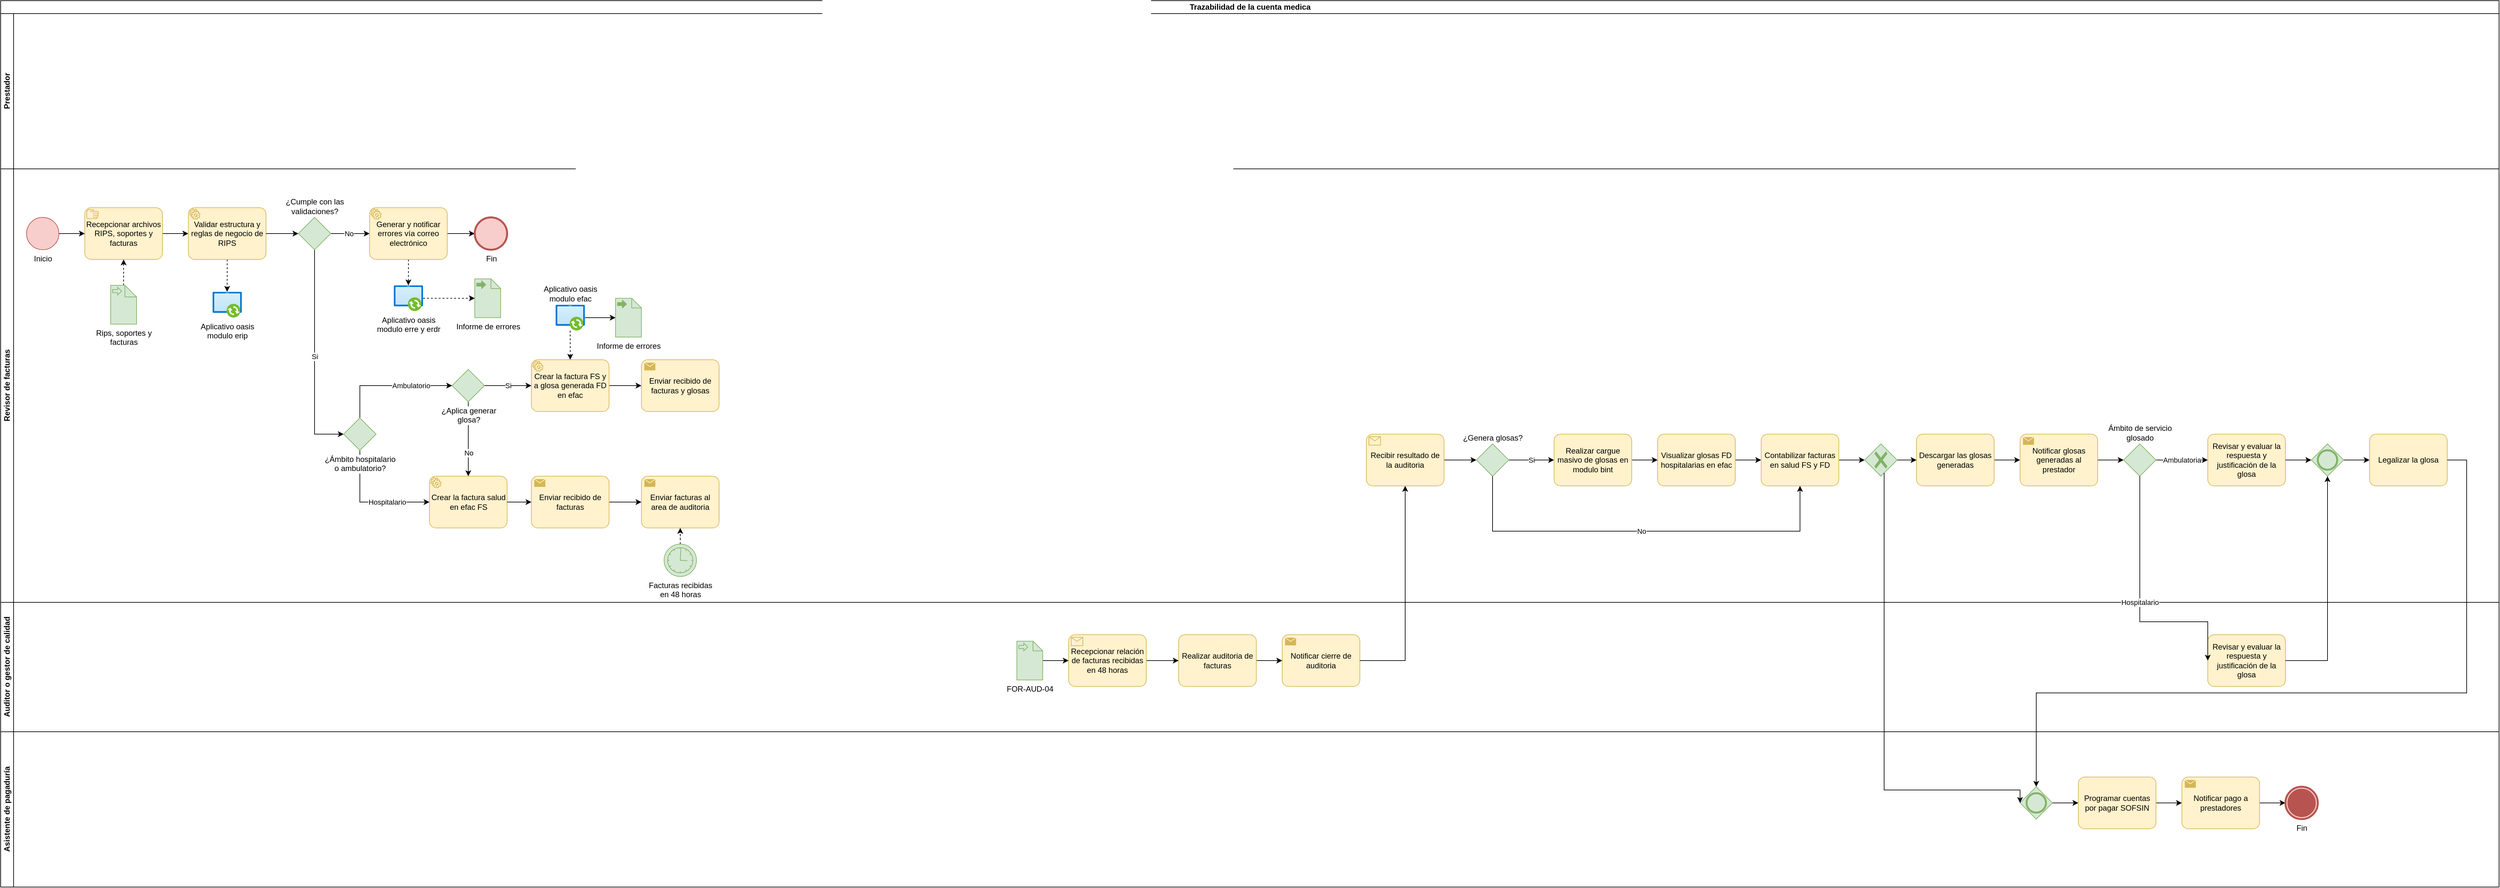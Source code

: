 <mxfile version="22.0.6" type="github">
  <diagram id="C5RBs43oDa-KdzZeNtuy" name="Page-1">
    <mxGraphModel dx="794" dy="702" grid="1" gridSize="10" guides="1" tooltips="1" connect="1" arrows="1" fold="1" page="1" pageScale="1" pageWidth="3900" pageHeight="2000" math="0" shadow="0">
      <root>
        <mxCell id="WIyWlLk6GJQsqaUBKTNV-0" />
        <mxCell id="WIyWlLk6GJQsqaUBKTNV-1" parent="WIyWlLk6GJQsqaUBKTNV-0" />
        <mxCell id="2aWyeMzdCx-4pzrAcmwg-5" value="Trazabilidad de la cuenta medica" style="swimlane;childLayout=stackLayout;resizeParent=1;resizeParentMax=0;horizontal=1;startSize=20;horizontalStack=0;html=1;" parent="WIyWlLk6GJQsqaUBKTNV-1" vertex="1">
          <mxGeometry x="10" y="10" width="3860" height="1370" as="geometry" />
        </mxCell>
        <mxCell id="2aWyeMzdCx-4pzrAcmwg-6" value="Prestador" style="swimlane;startSize=20;horizontal=0;html=1;" parent="2aWyeMzdCx-4pzrAcmwg-5" vertex="1">
          <mxGeometry y="20" width="3860" height="240" as="geometry" />
        </mxCell>
        <mxCell id="iBdwi_y_V-MF7VwGNMja-24" value="Revisor de facturas" style="swimlane;startSize=20;horizontal=0;html=1;" parent="2aWyeMzdCx-4pzrAcmwg-5" vertex="1">
          <mxGeometry y="260" width="3860" height="670" as="geometry" />
        </mxCell>
        <mxCell id="iBdwi_y_V-MF7VwGNMja-56" value="" style="edgeStyle=orthogonalEdgeStyle;rounded=0;orthogonalLoop=1;jettySize=auto;html=1;" parent="iBdwi_y_V-MF7VwGNMja-24" source="iBdwi_y_V-MF7VwGNMja-60" target="iBdwi_y_V-MF7VwGNMja-61" edge="1">
          <mxGeometry relative="1" as="geometry">
            <mxPoint x="420" y="100" as="sourcePoint" />
            <mxPoint x="290" y="100" as="targetPoint" />
          </mxGeometry>
        </mxCell>
        <mxCell id="iBdwi_y_V-MF7VwGNMja-60" value="Recepcionar archivos RIPS, soportes y facturas" style="points=[[0.25,0,0],[0.5,0,0],[0.75,0,0],[1,0.25,0],[1,0.5,0],[1,0.75,0],[0.75,1,0],[0.5,1,0],[0.25,1,0],[0,0.75,0],[0,0.5,0],[0,0.25,0]];shape=mxgraph.bpmn.task;whiteSpace=wrap;rectStyle=rounded;size=10;html=1;container=1;expand=0;collapsible=0;taskMarker=manual;fillColor=#fff2cc;strokeColor=#d6b656;" parent="iBdwi_y_V-MF7VwGNMja-24" vertex="1">
          <mxGeometry x="130" y="60" width="120" height="80" as="geometry" />
        </mxCell>
        <mxCell id="RtDtF_MCdchjABuQcPKa-3" style="edgeStyle=orthogonalEdgeStyle;rounded=0;orthogonalLoop=1;jettySize=auto;html=1;dashed=1;" edge="1" parent="iBdwi_y_V-MF7VwGNMja-24" source="iBdwi_y_V-MF7VwGNMja-61" target="RtDtF_MCdchjABuQcPKa-2">
          <mxGeometry relative="1" as="geometry" />
        </mxCell>
        <mxCell id="iBdwi_y_V-MF7VwGNMja-61" value="&lt;font style=&quot;vertical-align: inherit;&quot;&gt;&lt;font style=&quot;vertical-align: inherit;&quot;&gt;Validar estructura y reglas de negocio de RIPS&lt;/font&gt;&lt;/font&gt;" style="points=[[0.25,0,0],[0.5,0,0],[0.75,0,0],[1,0.25,0],[1,0.5,0],[1,0.75,0],[0.75,1,0],[0.5,1,0],[0.25,1,0],[0,0.75,0],[0,0.5,0],[0,0.25,0]];shape=mxgraph.bpmn.task;whiteSpace=wrap;rectStyle=rounded;size=10;html=1;container=1;expand=0;collapsible=0;taskMarker=service;fillColor=#fff2cc;strokeColor=#d6b656;" parent="iBdwi_y_V-MF7VwGNMja-24" vertex="1">
          <mxGeometry x="290" y="60" width="120" height="80" as="geometry" />
        </mxCell>
        <mxCell id="iBdwi_y_V-MF7VwGNMja-62" value="No" style="edgeStyle=orthogonalEdgeStyle;rounded=0;orthogonalLoop=1;jettySize=auto;html=1;" parent="iBdwi_y_V-MF7VwGNMja-24" source="iBdwi_y_V-MF7VwGNMja-63" target="iBdwi_y_V-MF7VwGNMja-67" edge="1">
          <mxGeometry x="-0.067" relative="1" as="geometry">
            <mxPoint as="offset" />
          </mxGeometry>
        </mxCell>
        <mxCell id="iBdwi_y_V-MF7VwGNMja-73" value="Si" style="edgeStyle=orthogonalEdgeStyle;rounded=0;orthogonalLoop=1;jettySize=auto;html=1;entryX=0;entryY=0.5;entryDx=0;entryDy=0;entryPerimeter=0;" parent="iBdwi_y_V-MF7VwGNMja-24" source="iBdwi_y_V-MF7VwGNMja-63" target="iBdwi_y_V-MF7VwGNMja-75" edge="1">
          <mxGeometry relative="1" as="geometry">
            <mxPoint x="945" y="320" as="targetPoint" />
            <Array as="points">
              <mxPoint x="485" y="410" />
            </Array>
          </mxGeometry>
        </mxCell>
        <mxCell id="iBdwi_y_V-MF7VwGNMja-63" value="¿Cumple con las&lt;br&gt;validaciones?" style="points=[[0.25,0.25,0],[0.5,0,0],[0.75,0.25,0],[1,0.5,0],[0.75,0.75,0],[0.5,1,0],[0.25,0.75,0],[0,0.5,0]];shape=mxgraph.bpmn.gateway2;html=1;verticalLabelPosition=top;labelBackgroundColor=#ffffff;verticalAlign=bottom;align=center;perimeter=rhombusPerimeter;outlineConnect=0;outline=none;symbol=none;fillColor=#d5e8d4;strokeColor=#82b366;horizontal=1;labelPosition=center;" parent="iBdwi_y_V-MF7VwGNMja-24" vertex="1">
          <mxGeometry x="460" y="75" width="50" height="50" as="geometry" />
        </mxCell>
        <mxCell id="iBdwi_y_V-MF7VwGNMja-64" style="edgeStyle=orthogonalEdgeStyle;rounded=0;orthogonalLoop=1;jettySize=auto;html=1;entryX=0;entryY=0.5;entryDx=0;entryDy=0;entryPerimeter=0;" parent="iBdwi_y_V-MF7VwGNMja-24" source="iBdwi_y_V-MF7VwGNMja-61" target="iBdwi_y_V-MF7VwGNMja-63" edge="1">
          <mxGeometry relative="1" as="geometry" />
        </mxCell>
        <mxCell id="iBdwi_y_V-MF7VwGNMja-65" style="edgeStyle=orthogonalEdgeStyle;rounded=0;orthogonalLoop=1;jettySize=auto;html=1;dashed=1;" parent="iBdwi_y_V-MF7VwGNMja-24" source="RtDtF_MCdchjABuQcPKa-5" target="iBdwi_y_V-MF7VwGNMja-68" edge="1">
          <mxGeometry relative="1" as="geometry" />
        </mxCell>
        <mxCell id="RtDtF_MCdchjABuQcPKa-4" style="edgeStyle=orthogonalEdgeStyle;rounded=0;orthogonalLoop=1;jettySize=auto;html=1;dashed=1;" edge="1" parent="iBdwi_y_V-MF7VwGNMja-24" source="iBdwi_y_V-MF7VwGNMja-67" target="RtDtF_MCdchjABuQcPKa-5">
          <mxGeometry relative="1" as="geometry">
            <mxPoint x="750" y="100" as="targetPoint" />
          </mxGeometry>
        </mxCell>
        <mxCell id="RtDtF_MCdchjABuQcPKa-7" style="edgeStyle=orthogonalEdgeStyle;rounded=0;orthogonalLoop=1;jettySize=auto;html=1;" edge="1" parent="iBdwi_y_V-MF7VwGNMja-24" source="iBdwi_y_V-MF7VwGNMja-67" target="RtDtF_MCdchjABuQcPKa-6">
          <mxGeometry relative="1" as="geometry" />
        </mxCell>
        <mxCell id="iBdwi_y_V-MF7VwGNMja-67" value="Generar y notificar errores vía correo electrónico" style="points=[[0.25,0,0],[0.5,0,0],[0.75,0,0],[1,0.25,0],[1,0.5,0],[1,0.75,0],[0.75,1,0],[0.5,1,0],[0.25,1,0],[0,0.75,0],[0,0.5,0],[0,0.25,0]];shape=mxgraph.bpmn.task;whiteSpace=wrap;rectStyle=rounded;size=10;html=1;container=1;expand=0;collapsible=0;taskMarker=service;fillColor=#fff2cc;strokeColor=#d6b656;" parent="iBdwi_y_V-MF7VwGNMja-24" vertex="1">
          <mxGeometry x="570" y="60" width="120" height="80" as="geometry" />
        </mxCell>
        <mxCell id="iBdwi_y_V-MF7VwGNMja-68" value="Informe de errores" style="shape=mxgraph.bpmn.data;labelPosition=center;verticalLabelPosition=bottom;align=center;verticalAlign=top;size=15;html=1;bpmnTransferType=output;fillColor=#d5e8d4;strokeColor=#82b366;" parent="iBdwi_y_V-MF7VwGNMja-24" vertex="1">
          <mxGeometry x="732.5" y="170" width="40" height="60" as="geometry" />
        </mxCell>
        <mxCell id="iBdwi_y_V-MF7VwGNMja-77" value="Ambulatorio" style="edgeStyle=orthogonalEdgeStyle;rounded=0;orthogonalLoop=1;jettySize=auto;html=1;entryX=0;entryY=0.5;entryDx=0;entryDy=0;entryPerimeter=0;" parent="iBdwi_y_V-MF7VwGNMja-24" source="iBdwi_y_V-MF7VwGNMja-75" target="iBdwi_y_V-MF7VwGNMja-79" edge="1">
          <mxGeometry x="0.333" relative="1" as="geometry">
            <mxPoint x="1120" y="420" as="targetPoint" />
            <Array as="points">
              <mxPoint x="555" y="335" />
            </Array>
            <mxPoint as="offset" />
          </mxGeometry>
        </mxCell>
        <mxCell id="iBdwi_y_V-MF7VwGNMja-76" value="Hospitalario" style="edgeStyle=orthogonalEdgeStyle;rounded=0;orthogonalLoop=1;jettySize=auto;html=1;entryX=0;entryY=0.5;entryDx=0;entryDy=0;entryPerimeter=0;" parent="iBdwi_y_V-MF7VwGNMja-24" source="iBdwi_y_V-MF7VwGNMja-75" target="iBdwi_y_V-MF7VwGNMja-74" edge="1">
          <mxGeometry x="0.296" relative="1" as="geometry">
            <Array as="points">
              <mxPoint x="555" y="515" />
            </Array>
            <mxPoint as="offset" />
          </mxGeometry>
        </mxCell>
        <mxCell id="iBdwi_y_V-MF7VwGNMja-74" value="Crear la factura salud en efac FS" style="points=[[0.25,0,0],[0.5,0,0],[0.75,0,0],[1,0.25,0],[1,0.5,0],[1,0.75,0],[0.75,1,0],[0.5,1,0],[0.25,1,0],[0,0.75,0],[0,0.5,0],[0,0.25,0]];shape=mxgraph.bpmn.task;whiteSpace=wrap;rectStyle=rounded;size=10;html=1;container=1;expand=0;collapsible=0;taskMarker=service;fillColor=#fff2cc;strokeColor=#d6b656;" parent="iBdwi_y_V-MF7VwGNMja-24" vertex="1">
          <mxGeometry x="662.5" y="475" width="120" height="80" as="geometry" />
        </mxCell>
        <mxCell id="RtDtF_MCdchjABuQcPKa-16" style="edgeStyle=orthogonalEdgeStyle;rounded=0;orthogonalLoop=1;jettySize=auto;html=1;" edge="1" parent="iBdwi_y_V-MF7VwGNMja-24" source="iBdwi_y_V-MF7VwGNMja-78" target="RtDtF_MCdchjABuQcPKa-15">
          <mxGeometry relative="1" as="geometry" />
        </mxCell>
        <mxCell id="iBdwi_y_V-MF7VwGNMja-78" value="Crear la factura FS y a glosa generada FD en efac" style="points=[[0.25,0,0],[0.5,0,0],[0.75,0,0],[1,0.25,0],[1,0.5,0],[1,0.75,0],[0.75,1,0],[0.5,1,0],[0.25,1,0],[0,0.75,0],[0,0.5,0],[0,0.25,0]];shape=mxgraph.bpmn.task;whiteSpace=wrap;rectStyle=rounded;size=10;html=1;container=1;expand=0;collapsible=0;taskMarker=service;fillColor=#fff2cc;strokeColor=#d6b656;" parent="iBdwi_y_V-MF7VwGNMja-24" vertex="1">
          <mxGeometry x="820" y="295" width="120" height="80" as="geometry" />
        </mxCell>
        <mxCell id="iBdwi_y_V-MF7VwGNMja-80" value="Si" style="edgeStyle=orthogonalEdgeStyle;rounded=0;orthogonalLoop=1;jettySize=auto;html=1;" parent="iBdwi_y_V-MF7VwGNMja-24" source="iBdwi_y_V-MF7VwGNMja-79" target="iBdwi_y_V-MF7VwGNMja-78" edge="1">
          <mxGeometry relative="1" as="geometry">
            <mxPoint x="1280" y="415" as="targetPoint" />
          </mxGeometry>
        </mxCell>
        <mxCell id="iBdwi_y_V-MF7VwGNMja-81" value="No" style="edgeStyle=orthogonalEdgeStyle;rounded=0;orthogonalLoop=1;jettySize=auto;html=1;" parent="iBdwi_y_V-MF7VwGNMja-24" source="iBdwi_y_V-MF7VwGNMja-79" target="iBdwi_y_V-MF7VwGNMja-74" edge="1">
          <mxGeometry x="0.368" relative="1" as="geometry">
            <mxPoint as="offset" />
          </mxGeometry>
        </mxCell>
        <mxCell id="iBdwi_y_V-MF7VwGNMja-79" value="¿Aplica generar&lt;br&gt;glosa?" style="points=[[0.25,0.25,0],[0.5,0,0],[0.75,0.25,0],[1,0.5,0],[0.75,0.75,0],[0.5,1,0],[0.25,0.75,0],[0,0.5,0]];shape=mxgraph.bpmn.gateway2;html=1;verticalLabelPosition=bottom;labelBackgroundColor=#ffffff;verticalAlign=top;align=center;perimeter=rhombusPerimeter;outlineConnect=0;outline=none;symbol=none;fillColor=#d5e8d4;strokeColor=#82b366;" parent="iBdwi_y_V-MF7VwGNMja-24" vertex="1">
          <mxGeometry x="697.5" y="310" width="50" height="50" as="geometry" />
        </mxCell>
        <mxCell id="iBdwi_y_V-MF7VwGNMja-88" value="Enviar facturas al area de auditoria" style="points=[[0.25,0,0],[0.5,0,0],[0.75,0,0],[1,0.25,0],[1,0.5,0],[1,0.75,0],[0.75,1,0],[0.5,1,0],[0.25,1,0],[0,0.75,0],[0,0.5,0],[0,0.25,0]];shape=mxgraph.bpmn.task;whiteSpace=wrap;rectStyle=rounded;size=10;html=1;container=1;expand=0;collapsible=0;taskMarker=send;fillColor=#fff2cc;strokeColor=#d6b656;" parent="iBdwi_y_V-MF7VwGNMja-24" vertex="1">
          <mxGeometry x="990" y="475" width="120" height="80" as="geometry" />
        </mxCell>
        <mxCell id="iBdwi_y_V-MF7VwGNMja-96" style="edgeStyle=orthogonalEdgeStyle;rounded=0;orthogonalLoop=1;jettySize=auto;html=1;dashed=1;" parent="iBdwi_y_V-MF7VwGNMja-24" source="iBdwi_y_V-MF7VwGNMja-95" target="iBdwi_y_V-MF7VwGNMja-88" edge="1">
          <mxGeometry relative="1" as="geometry" />
        </mxCell>
        <mxCell id="iBdwi_y_V-MF7VwGNMja-95" value="Facturas recibidas&lt;br&gt;en 48 horas" style="points=[[0.145,0.145,0],[0.5,0,0],[0.855,0.145,0],[1,0.5,0],[0.855,0.855,0],[0.5,1,0],[0.145,0.855,0],[0,0.5,0]];shape=mxgraph.bpmn.event;html=1;verticalLabelPosition=bottom;labelBackgroundColor=#ffffff;verticalAlign=top;align=center;perimeter=ellipsePerimeter;outlineConnect=0;aspect=fixed;outline=standard;symbol=timer;fillColor=#d5e8d4;strokeColor=#82b366;" parent="iBdwi_y_V-MF7VwGNMja-24" vertex="1">
          <mxGeometry x="1025" y="580" width="50" height="50" as="geometry" />
        </mxCell>
        <mxCell id="iBdwi_y_V-MF7VwGNMja-75" value="¿Ámbito hospitalario&lt;br&gt;o ambulatorio?" style="points=[[0.25,0.25,0],[0.5,0,0],[0.75,0.25,0],[1,0.5,0],[0.75,0.75,0],[0.5,1,0],[0.25,0.75,0],[0,0.5,0]];shape=mxgraph.bpmn.gateway2;html=1;verticalLabelPosition=bottom;labelBackgroundColor=#ffffff;verticalAlign=top;align=center;perimeter=rhombusPerimeter;outlineConnect=0;outline=none;symbol=none;fillColor=#d5e8d4;strokeColor=#82b366;" parent="iBdwi_y_V-MF7VwGNMja-24" vertex="1">
          <mxGeometry x="530" y="385" width="50" height="50" as="geometry" />
        </mxCell>
        <mxCell id="iBdwi_y_V-MF7VwGNMja-116" style="edgeStyle=orthogonalEdgeStyle;rounded=0;orthogonalLoop=1;jettySize=auto;html=1;" parent="iBdwi_y_V-MF7VwGNMja-24" source="iBdwi_y_V-MF7VwGNMja-114" target="iBdwi_y_V-MF7VwGNMja-161" edge="1">
          <mxGeometry relative="1" as="geometry" />
        </mxCell>
        <mxCell id="iBdwi_y_V-MF7VwGNMja-114" value="Recibir resultado de la auditoria" style="points=[[0.25,0,0],[0.5,0,0],[0.75,0,0],[1,0.25,0],[1,0.5,0],[1,0.75,0],[0.75,1,0],[0.5,1,0],[0.25,1,0],[0,0.75,0],[0,0.5,0],[0,0.25,0]];shape=mxgraph.bpmn.task;whiteSpace=wrap;rectStyle=rounded;size=10;html=1;container=1;expand=0;collapsible=0;taskMarker=receive;fillColor=#fff2cc;strokeColor=#d6b656;" parent="iBdwi_y_V-MF7VwGNMja-24" vertex="1">
          <mxGeometry x="2110" y="410" width="120" height="80" as="geometry" />
        </mxCell>
        <mxCell id="iBdwi_y_V-MF7VwGNMja-177" style="edgeStyle=orthogonalEdgeStyle;rounded=0;orthogonalLoop=1;jettySize=auto;html=1;" parent="iBdwi_y_V-MF7VwGNMja-24" source="iBdwi_y_V-MF7VwGNMja-115" target="iBdwi_y_V-MF7VwGNMja-122" edge="1">
          <mxGeometry relative="1" as="geometry" />
        </mxCell>
        <mxCell id="iBdwi_y_V-MF7VwGNMja-115" value="Visualizar glosas FD hospitalarias en efac" style="points=[[0.25,0,0],[0.5,0,0],[0.75,0,0],[1,0.25,0],[1,0.5,0],[1,0.75,0],[0.75,1,0],[0.5,1,0],[0.25,1,0],[0,0.75,0],[0,0.5,0],[0,0.25,0]];shape=mxgraph.bpmn.task;whiteSpace=wrap;rectStyle=rounded;size=10;html=1;container=1;expand=0;collapsible=0;taskMarker=abstract;fillColor=#fff2cc;strokeColor=#d6b656;" parent="iBdwi_y_V-MF7VwGNMja-24" vertex="1">
          <mxGeometry x="2560" y="410" width="120" height="80" as="geometry" />
        </mxCell>
        <mxCell id="iBdwi_y_V-MF7VwGNMja-179" style="edgeStyle=orthogonalEdgeStyle;rounded=0;orthogonalLoop=1;jettySize=auto;html=1;" parent="iBdwi_y_V-MF7VwGNMja-24" source="iBdwi_y_V-MF7VwGNMja-122" target="iBdwi_y_V-MF7VwGNMja-178" edge="1">
          <mxGeometry relative="1" as="geometry" />
        </mxCell>
        <mxCell id="iBdwi_y_V-MF7VwGNMja-122" value="Contabilizar facturas en salud FS y FD" style="points=[[0.25,0,0],[0.5,0,0],[0.75,0,0],[1,0.25,0],[1,0.5,0],[1,0.75,0],[0.75,1,0],[0.5,1,0],[0.25,1,0],[0,0.75,0],[0,0.5,0],[0,0.25,0]];shape=mxgraph.bpmn.task;whiteSpace=wrap;rectStyle=rounded;size=10;html=1;container=1;expand=0;collapsible=0;taskMarker=abstract;fillColor=#fff2cc;strokeColor=#d6b656;" parent="iBdwi_y_V-MF7VwGNMja-24" vertex="1">
          <mxGeometry x="2720" y="410" width="120" height="80" as="geometry" />
        </mxCell>
        <mxCell id="iBdwi_y_V-MF7VwGNMja-131" style="edgeStyle=orthogonalEdgeStyle;rounded=0;orthogonalLoop=1;jettySize=auto;html=1;exitX=1;exitY=0.5;exitDx=0;exitDy=0;exitPerimeter=0;" parent="iBdwi_y_V-MF7VwGNMja-24" source="iBdwi_y_V-MF7VwGNMja-127" target="iBdwi_y_V-MF7VwGNMja-130" edge="1">
          <mxGeometry relative="1" as="geometry">
            <mxPoint x="2980" y="160" as="sourcePoint" />
          </mxGeometry>
        </mxCell>
        <mxCell id="iBdwi_y_V-MF7VwGNMja-127" value="Descargar las glosas generadas" style="points=[[0.25,0,0],[0.5,0,0],[0.75,0,0],[1,0.25,0],[1,0.5,0],[1,0.75,0],[0.75,1,0],[0.5,1,0],[0.25,1,0],[0,0.75,0],[0,0.5,0],[0,0.25,0]];shape=mxgraph.bpmn.task;whiteSpace=wrap;rectStyle=rounded;size=10;html=1;container=1;expand=0;collapsible=0;taskMarker=abstract;fillColor=#fff2cc;strokeColor=#d6b656;" parent="iBdwi_y_V-MF7VwGNMja-24" vertex="1">
          <mxGeometry x="2960" y="410" width="120" height="80" as="geometry" />
        </mxCell>
        <mxCell id="iBdwi_y_V-MF7VwGNMja-130" value="Notificar glosas generadas al prestador" style="points=[[0.25,0,0],[0.5,0,0],[0.75,0,0],[1,0.25,0],[1,0.5,0],[1,0.75,0],[0.75,1,0],[0.5,1,0],[0.25,1,0],[0,0.75,0],[0,0.5,0],[0,0.25,0]];shape=mxgraph.bpmn.task;whiteSpace=wrap;rectStyle=rounded;size=10;html=1;container=1;expand=0;collapsible=0;taskMarker=send;fillColor=#fff2cc;strokeColor=#d6b656;" parent="iBdwi_y_V-MF7VwGNMja-24" vertex="1">
          <mxGeometry x="3120" y="410" width="120" height="80" as="geometry" />
        </mxCell>
        <mxCell id="iBdwi_y_V-MF7VwGNMja-162" value="Si" style="edgeStyle=orthogonalEdgeStyle;rounded=0;orthogonalLoop=1;jettySize=auto;html=1;entryX=0;entryY=0.5;entryDx=0;entryDy=0;entryPerimeter=0;" parent="iBdwi_y_V-MF7VwGNMja-24" source="iBdwi_y_V-MF7VwGNMja-161" target="iBdwi_y_V-MF7VwGNMja-174" edge="1">
          <mxGeometry relative="1" as="geometry" />
        </mxCell>
        <mxCell id="iBdwi_y_V-MF7VwGNMja-161" value="¿Genera glosas?" style="points=[[0.25,0.25,0],[0.5,0,0],[0.75,0.25,0],[1,0.5,0],[0.75,0.75,0],[0.5,1,0],[0.25,0.75,0],[0,0.5,0]];shape=mxgraph.bpmn.gateway2;html=1;verticalLabelPosition=top;labelBackgroundColor=#ffffff;verticalAlign=bottom;align=center;perimeter=rhombusPerimeter;outlineConnect=0;outline=none;symbol=none;fillColor=#d5e8d4;strokeColor=#82b366;labelPosition=center;" parent="iBdwi_y_V-MF7VwGNMja-24" vertex="1">
          <mxGeometry x="2280" y="425" width="50" height="50" as="geometry" />
        </mxCell>
        <mxCell id="iBdwi_y_V-MF7VwGNMja-175" style="edgeStyle=orthogonalEdgeStyle;rounded=0;orthogonalLoop=1;jettySize=auto;html=1;" parent="iBdwi_y_V-MF7VwGNMja-24" source="iBdwi_y_V-MF7VwGNMja-174" target="iBdwi_y_V-MF7VwGNMja-115" edge="1">
          <mxGeometry relative="1" as="geometry" />
        </mxCell>
        <mxCell id="iBdwi_y_V-MF7VwGNMja-174" value="Realizar cargue masivo de glosas en modulo bint" style="points=[[0.25,0,0],[0.5,0,0],[0.75,0,0],[1,0.25,0],[1,0.5,0],[1,0.75,0],[0.75,1,0],[0.5,1,0],[0.25,1,0],[0,0.75,0],[0,0.5,0],[0,0.25,0]];shape=mxgraph.bpmn.task;whiteSpace=wrap;rectStyle=rounded;size=10;html=1;container=1;expand=0;collapsible=0;taskMarker=abstract;fillColor=#fff2cc;strokeColor=#d6b656;" parent="iBdwi_y_V-MF7VwGNMja-24" vertex="1">
          <mxGeometry x="2400" y="410" width="120" height="80" as="geometry" />
        </mxCell>
        <mxCell id="iBdwi_y_V-MF7VwGNMja-165" value="No" style="edgeStyle=orthogonalEdgeStyle;rounded=0;orthogonalLoop=1;jettySize=auto;html=1;exitX=0.5;exitY=1;exitDx=0;exitDy=0;exitPerimeter=0;entryX=0.5;entryY=1;entryDx=0;entryDy=0;entryPerimeter=0;" parent="iBdwi_y_V-MF7VwGNMja-24" source="iBdwi_y_V-MF7VwGNMja-161" target="iBdwi_y_V-MF7VwGNMja-122" edge="1">
          <mxGeometry relative="1" as="geometry">
            <mxPoint x="2530" y="920" as="sourcePoint" />
            <Array as="points">
              <mxPoint x="2305" y="560" />
              <mxPoint x="2780" y="560" />
            </Array>
          </mxGeometry>
        </mxCell>
        <mxCell id="iBdwi_y_V-MF7VwGNMja-180" style="edgeStyle=orthogonalEdgeStyle;rounded=0;orthogonalLoop=1;jettySize=auto;html=1;" parent="iBdwi_y_V-MF7VwGNMja-24" source="iBdwi_y_V-MF7VwGNMja-178" target="iBdwi_y_V-MF7VwGNMja-127" edge="1">
          <mxGeometry relative="1" as="geometry">
            <mxPoint x="2980" y="450" as="targetPoint" />
          </mxGeometry>
        </mxCell>
        <mxCell id="iBdwi_y_V-MF7VwGNMja-178" value="" style="points=[[0.25,0.25,0],[0.5,0,0],[0.75,0.25,0],[1,0.5,0],[0.75,0.75,0],[0.5,1,0],[0.25,0.75,0],[0,0.5,0]];shape=mxgraph.bpmn.gateway2;html=1;verticalLabelPosition=bottom;labelBackgroundColor=#ffffff;verticalAlign=top;align=center;perimeter=rhombusPerimeter;outlineConnect=0;outline=none;symbol=none;gwType=exclusive;fillColor=#d5e8d4;strokeColor=#82b366;" parent="iBdwi_y_V-MF7VwGNMja-24" vertex="1">
          <mxGeometry x="2880" y="425" width="50" height="50" as="geometry" />
        </mxCell>
        <mxCell id="iBdwi_y_V-MF7VwGNMja-157" style="edgeStyle=orthogonalEdgeStyle;rounded=0;orthogonalLoop=1;jettySize=auto;html=1;exitX=1;exitY=0.5;exitDx=0;exitDy=0;exitPerimeter=0;" parent="iBdwi_y_V-MF7VwGNMja-24" source="RtDtF_MCdchjABuQcPKa-13" target="iBdwi_y_V-MF7VwGNMja-88" edge="1">
          <mxGeometry relative="1" as="geometry">
            <Array as="points">
              <mxPoint x="1010" y="515" />
              <mxPoint x="1010" y="515" />
            </Array>
            <mxPoint x="1055" y="425" as="sourcePoint" />
            <mxPoint x="1215" y="175" as="targetPoint" />
          </mxGeometry>
        </mxCell>
        <mxCell id="iBdwi_y_V-MF7VwGNMja-188" value="Revisar y evaluar la respuesta y justificación de la glosa" style="points=[[0.25,0,0],[0.5,0,0],[0.75,0,0],[1,0.25,0],[1,0.5,0],[1,0.75,0],[0.75,1,0],[0.5,1,0],[0.25,1,0],[0,0.75,0],[0,0.5,0],[0,0.25,0]];shape=mxgraph.bpmn.task;whiteSpace=wrap;rectStyle=rounded;size=10;html=1;container=1;expand=0;collapsible=0;taskMarker=abstract;fillColor=#fff2cc;strokeColor=#d6b656;" parent="iBdwi_y_V-MF7VwGNMja-24" vertex="1">
          <mxGeometry x="3410" y="410" width="120" height="80" as="geometry" />
        </mxCell>
        <mxCell id="iBdwi_y_V-MF7VwGNMja-187" style="edgeStyle=orthogonalEdgeStyle;rounded=0;orthogonalLoop=1;jettySize=auto;html=1;" parent="iBdwi_y_V-MF7VwGNMja-24" source="iBdwi_y_V-MF7VwGNMja-130" target="iBdwi_y_V-MF7VwGNMja-189" edge="1">
          <mxGeometry relative="1" as="geometry">
            <mxPoint x="3460" y="450" as="targetPoint" />
            <mxPoint x="3410" y="450" as="sourcePoint" />
          </mxGeometry>
        </mxCell>
        <mxCell id="iBdwi_y_V-MF7VwGNMja-190" value="Ambulatoria" style="edgeStyle=orthogonalEdgeStyle;rounded=0;orthogonalLoop=1;jettySize=auto;html=1;" parent="iBdwi_y_V-MF7VwGNMja-24" source="iBdwi_y_V-MF7VwGNMja-189" target="iBdwi_y_V-MF7VwGNMja-188" edge="1">
          <mxGeometry relative="1" as="geometry" />
        </mxCell>
        <mxCell id="iBdwi_y_V-MF7VwGNMja-189" value="Ámbito de servicio&lt;br&gt;glosado" style="points=[[0.25,0.25,0],[0.5,0,0],[0.75,0.25,0],[1,0.5,0],[0.75,0.75,0],[0.5,1,0],[0.25,0.75,0],[0,0.5,0]];shape=mxgraph.bpmn.gateway2;html=1;verticalLabelPosition=top;labelBackgroundColor=#ffffff;verticalAlign=bottom;align=center;perimeter=rhombusPerimeter;outlineConnect=0;outline=none;symbol=none;fillColor=#d5e8d4;strokeColor=#82b366;labelPosition=center;" parent="iBdwi_y_V-MF7VwGNMja-24" vertex="1">
          <mxGeometry x="3280" y="425" width="50" height="50" as="geometry" />
        </mxCell>
        <mxCell id="iBdwi_y_V-MF7VwGNMja-194" style="edgeStyle=orthogonalEdgeStyle;rounded=0;orthogonalLoop=1;jettySize=auto;html=1;entryX=0;entryY=0.5;entryDx=0;entryDy=0;entryPerimeter=0;" parent="iBdwi_y_V-MF7VwGNMja-24" source="iBdwi_y_V-MF7VwGNMja-188" target="iBdwi_y_V-MF7VwGNMja-196" edge="1">
          <mxGeometry relative="1" as="geometry" />
        </mxCell>
        <mxCell id="iBdwi_y_V-MF7VwGNMja-197" style="edgeStyle=orthogonalEdgeStyle;rounded=0;orthogonalLoop=1;jettySize=auto;html=1;entryX=0;entryY=0.5;entryDx=0;entryDy=0;entryPerimeter=0;" parent="iBdwi_y_V-MF7VwGNMja-24" source="iBdwi_y_V-MF7VwGNMja-196" target="iBdwi_y_V-MF7VwGNMja-199" edge="1">
          <mxGeometry relative="1" as="geometry">
            <mxPoint x="3660" y="450" as="targetPoint" />
          </mxGeometry>
        </mxCell>
        <mxCell id="iBdwi_y_V-MF7VwGNMja-196" value="" style="points=[[0.25,0.25,0],[0.5,0,0],[0.75,0.25,0],[1,0.5,0],[0.75,0.75,0],[0.5,1,0],[0.25,0.75,0],[0,0.5,0]];shape=mxgraph.bpmn.gateway2;html=1;verticalLabelPosition=bottom;labelBackgroundColor=#ffffff;verticalAlign=top;align=center;perimeter=rhombusPerimeter;outlineConnect=0;outline=end;symbol=general;fillColor=#d5e8d4;strokeColor=#82b366;" parent="iBdwi_y_V-MF7VwGNMja-24" vertex="1">
          <mxGeometry x="3570" y="425" width="50" height="50" as="geometry" />
        </mxCell>
        <mxCell id="iBdwi_y_V-MF7VwGNMja-199" value="Legalizar la glosa" style="points=[[0.25,0,0],[0.5,0,0],[0.75,0,0],[1,0.25,0],[1,0.5,0],[1,0.75,0],[0.75,1,0],[0.5,1,0],[0.25,1,0],[0,0.75,0],[0,0.5,0],[0,0.25,0]];shape=mxgraph.bpmn.task;whiteSpace=wrap;rectStyle=rounded;size=10;html=1;container=1;expand=0;collapsible=0;taskMarker=abstract;fillColor=#fff2cc;strokeColor=#d6b656;" parent="iBdwi_y_V-MF7VwGNMja-24" vertex="1">
          <mxGeometry x="3660" y="410" width="120" height="80" as="geometry" />
        </mxCell>
        <mxCell id="RtDtF_MCdchjABuQcPKa-1" style="edgeStyle=orthogonalEdgeStyle;rounded=0;orthogonalLoop=1;jettySize=auto;html=1;dashed=1;" edge="1" parent="iBdwi_y_V-MF7VwGNMja-24" source="iBdwi_y_V-MF7VwGNMja-1" target="iBdwi_y_V-MF7VwGNMja-60">
          <mxGeometry relative="1" as="geometry" />
        </mxCell>
        <mxCell id="iBdwi_y_V-MF7VwGNMja-1" value="Rips, soportes y &lt;br&gt;facturas" style="shape=mxgraph.bpmn.data;labelPosition=center;verticalLabelPosition=bottom;align=center;verticalAlign=top;size=18;html=1;bpmnTransferType=input;fillColor=#d5e8d4;strokeColor=#82b366;" parent="iBdwi_y_V-MF7VwGNMja-24" vertex="1">
          <mxGeometry x="170" y="180" width="40" height="60" as="geometry" />
        </mxCell>
        <mxCell id="RtDtF_MCdchjABuQcPKa-0" style="edgeStyle=orthogonalEdgeStyle;rounded=0;orthogonalLoop=1;jettySize=auto;html=1;" edge="1" parent="iBdwi_y_V-MF7VwGNMja-24" source="iBdwi_y_V-MF7VwGNMja-0" target="iBdwi_y_V-MF7VwGNMja-60">
          <mxGeometry relative="1" as="geometry" />
        </mxCell>
        <mxCell id="iBdwi_y_V-MF7VwGNMja-0" value="Inicio" style="points=[[0.145,0.145,0],[0.5,0,0],[0.855,0.145,0],[1,0.5,0],[0.855,0.855,0],[0.5,1,0],[0.145,0.855,0],[0,0.5,0]];shape=mxgraph.bpmn.event;html=1;verticalLabelPosition=bottom;labelBackgroundColor=#ffffff;verticalAlign=top;align=center;perimeter=ellipsePerimeter;outlineConnect=0;aspect=fixed;outline=standard;symbol=general;fillColor=#f8cecc;strokeColor=#b85450;" parent="iBdwi_y_V-MF7VwGNMja-24" vertex="1">
          <mxGeometry x="40" y="75" width="50" height="50" as="geometry" />
        </mxCell>
        <mxCell id="RtDtF_MCdchjABuQcPKa-2" value="&lt;font style=&quot;vertical-align: inherit;&quot;&gt;&lt;font style=&quot;vertical-align: inherit;&quot;&gt;Aplicativo oasis &lt;br&gt;modulo erip&lt;/font&gt;&lt;/font&gt;" style="image;aspect=fixed;html=1;points=[];align=center;fontSize=12;image=img/lib/azure2/intune/Software_Updates.svg;" vertex="1" parent="iBdwi_y_V-MF7VwGNMja-24">
          <mxGeometry x="327.34" y="190" width="45.33" height="40" as="geometry" />
        </mxCell>
        <mxCell id="RtDtF_MCdchjABuQcPKa-5" value="&lt;font style=&quot;vertical-align: inherit;&quot;&gt;&lt;font style=&quot;vertical-align: inherit;&quot;&gt;Aplicativo oasis &lt;br&gt;modulo erre y erdr&lt;/font&gt;&lt;/font&gt;" style="image;aspect=fixed;html=1;points=[];align=center;fontSize=12;image=img/lib/azure2/intune/Software_Updates.svg;" vertex="1" parent="iBdwi_y_V-MF7VwGNMja-24">
          <mxGeometry x="607.34" y="180" width="45.33" height="40" as="geometry" />
        </mxCell>
        <mxCell id="RtDtF_MCdchjABuQcPKa-6" value="Fin" style="points=[[0.145,0.145,0],[0.5,0,0],[0.855,0.145,0],[1,0.5,0],[0.855,0.855,0],[0.5,1,0],[0.145,0.855,0],[0,0.5,0]];shape=mxgraph.bpmn.event;html=1;verticalLabelPosition=bottom;labelBackgroundColor=#ffffff;verticalAlign=top;align=center;perimeter=ellipsePerimeter;outlineConnect=0;aspect=fixed;outline=end;symbol=terminate2;fillColor=#f8cecc;strokeColor=#b85450;" vertex="1" parent="iBdwi_y_V-MF7VwGNMja-24">
          <mxGeometry x="732.5" y="75" width="50" height="50" as="geometry" />
        </mxCell>
        <mxCell id="RtDtF_MCdchjABuQcPKa-13" value="Enviar recibido de facturas" style="points=[[0.25,0,0],[0.5,0,0],[0.75,0,0],[1,0.25,0],[1,0.5,0],[1,0.75,0],[0.75,1,0],[0.5,1,0],[0.25,1,0],[0,0.75,0],[0,0.5,0],[0,0.25,0]];shape=mxgraph.bpmn.task;whiteSpace=wrap;rectStyle=rounded;size=10;html=1;container=1;expand=0;collapsible=0;taskMarker=send;fillColor=#fff2cc;strokeColor=#d6b656;" vertex="1" parent="iBdwi_y_V-MF7VwGNMja-24">
          <mxGeometry x="820" y="475" width="120" height="80" as="geometry" />
        </mxCell>
        <mxCell id="RtDtF_MCdchjABuQcPKa-14" value="" style="edgeStyle=orthogonalEdgeStyle;rounded=0;orthogonalLoop=1;jettySize=auto;html=1;" edge="1" parent="iBdwi_y_V-MF7VwGNMja-24" source="iBdwi_y_V-MF7VwGNMja-74" target="RtDtF_MCdchjABuQcPKa-13">
          <mxGeometry x="0.579" relative="1" as="geometry">
            <mxPoint x="1055" y="695" as="targetPoint" />
            <mxPoint x="1" as="offset" />
            <mxPoint x="793" y="785" as="sourcePoint" />
          </mxGeometry>
        </mxCell>
        <mxCell id="RtDtF_MCdchjABuQcPKa-15" value="Enviar recibido de facturas y glosas" style="points=[[0.25,0,0],[0.5,0,0],[0.75,0,0],[1,0.25,0],[1,0.5,0],[1,0.75,0],[0.75,1,0],[0.5,1,0],[0.25,1,0],[0,0.75,0],[0,0.5,0],[0,0.25,0]];shape=mxgraph.bpmn.task;whiteSpace=wrap;rectStyle=rounded;size=10;html=1;container=1;expand=0;collapsible=0;taskMarker=send;fillColor=#fff2cc;strokeColor=#d6b656;" vertex="1" parent="iBdwi_y_V-MF7VwGNMja-24">
          <mxGeometry x="990" y="295" width="120" height="80" as="geometry" />
        </mxCell>
        <mxCell id="RtDtF_MCdchjABuQcPKa-18" style="edgeStyle=orthogonalEdgeStyle;rounded=0;orthogonalLoop=1;jettySize=auto;html=1;dashed=1;" edge="1" parent="iBdwi_y_V-MF7VwGNMja-24" source="RtDtF_MCdchjABuQcPKa-17" target="iBdwi_y_V-MF7VwGNMja-78">
          <mxGeometry relative="1" as="geometry" />
        </mxCell>
        <mxCell id="RtDtF_MCdchjABuQcPKa-22" style="edgeStyle=orthogonalEdgeStyle;rounded=0;orthogonalLoop=1;jettySize=auto;html=1;" edge="1" parent="iBdwi_y_V-MF7VwGNMja-24" source="RtDtF_MCdchjABuQcPKa-17" target="RtDtF_MCdchjABuQcPKa-21">
          <mxGeometry relative="1" as="geometry" />
        </mxCell>
        <mxCell id="RtDtF_MCdchjABuQcPKa-17" value="&lt;font style=&quot;vertical-align: inherit;&quot;&gt;&lt;font style=&quot;vertical-align: inherit;&quot;&gt;Aplicativo oasis &lt;br&gt;modulo efac&lt;/font&gt;&lt;/font&gt;" style="image;aspect=fixed;html=1;points=[];align=center;fontSize=12;image=img/lib/azure2/intune/Software_Updates.svg;labelPosition=center;verticalLabelPosition=top;verticalAlign=bottom;" vertex="1" parent="iBdwi_y_V-MF7VwGNMja-24">
          <mxGeometry x="857.34" y="210" width="45.33" height="40" as="geometry" />
        </mxCell>
        <mxCell id="RtDtF_MCdchjABuQcPKa-21" value="Informe de errores" style="shape=mxgraph.bpmn.data;labelPosition=center;verticalLabelPosition=bottom;align=center;verticalAlign=top;size=15;html=1;bpmnTransferType=output;fillColor=#d5e8d4;strokeColor=#82b366;" vertex="1" parent="iBdwi_y_V-MF7VwGNMja-24">
          <mxGeometry x="950" y="200" width="40" height="60" as="geometry" />
        </mxCell>
        <mxCell id="iBdwi_y_V-MF7VwGNMja-101" value="Auditor o gestor de calidad" style="swimlane;startSize=20;horizontal=0;html=1;" parent="2aWyeMzdCx-4pzrAcmwg-5" vertex="1">
          <mxGeometry y="930" width="3860" height="200" as="geometry" />
        </mxCell>
        <mxCell id="iBdwi_y_V-MF7VwGNMja-104" style="edgeStyle=orthogonalEdgeStyle;rounded=0;orthogonalLoop=1;jettySize=auto;html=1;" parent="iBdwi_y_V-MF7VwGNMja-101" source="iBdwi_y_V-MF7VwGNMja-105" target="iBdwi_y_V-MF7VwGNMja-110" edge="1">
          <mxGeometry relative="1" as="geometry" />
        </mxCell>
        <mxCell id="iBdwi_y_V-MF7VwGNMja-105" value="Recepcionar relación de facturas recibidas en 48 horas" style="points=[[0.25,0,0],[0.5,0,0],[0.75,0,0],[1,0.25,0],[1,0.5,0],[1,0.75,0],[0.75,1,0],[0.5,1,0],[0.25,1,0],[0,0.75,0],[0,0.5,0],[0,0.25,0]];shape=mxgraph.bpmn.task;whiteSpace=wrap;rectStyle=rounded;size=10;html=1;container=1;expand=0;collapsible=0;taskMarker=receive;fillColor=#fff2cc;strokeColor=#d6b656;" parent="iBdwi_y_V-MF7VwGNMja-101" vertex="1">
          <mxGeometry x="1650" y="50" width="120" height="80" as="geometry" />
        </mxCell>
        <mxCell id="iBdwi_y_V-MF7VwGNMja-108" value="Notificar cierre de auditoria" style="points=[[0.25,0,0],[0.5,0,0],[0.75,0,0],[1,0.25,0],[1,0.5,0],[1,0.75,0],[0.75,1,0],[0.5,1,0],[0.25,1,0],[0,0.75,0],[0,0.5,0],[0,0.25,0]];shape=mxgraph.bpmn.task;whiteSpace=wrap;rectStyle=rounded;size=10;html=1;container=1;expand=0;collapsible=0;taskMarker=send;fillColor=#fff2cc;strokeColor=#d6b656;" parent="iBdwi_y_V-MF7VwGNMja-101" vertex="1">
          <mxGeometry x="1980" y="50" width="120" height="80" as="geometry" />
        </mxCell>
        <mxCell id="iBdwi_y_V-MF7VwGNMja-109" style="edgeStyle=orthogonalEdgeStyle;rounded=0;orthogonalLoop=1;jettySize=auto;html=1;" parent="iBdwi_y_V-MF7VwGNMja-101" source="iBdwi_y_V-MF7VwGNMja-110" target="iBdwi_y_V-MF7VwGNMja-108" edge="1">
          <mxGeometry relative="1" as="geometry" />
        </mxCell>
        <mxCell id="iBdwi_y_V-MF7VwGNMja-110" value="Realizar auditoria de facturas" style="points=[[0.25,0,0],[0.5,0,0],[0.75,0,0],[1,0.25,0],[1,0.5,0],[1,0.75,0],[0.75,1,0],[0.5,1,0],[0.25,1,0],[0,0.75,0],[0,0.5,0],[0,0.25,0]];shape=mxgraph.bpmn.task;whiteSpace=wrap;rectStyle=rounded;size=10;html=1;container=1;expand=0;collapsible=0;taskMarker=abstract;fillColor=#fff2cc;strokeColor=#d6b656;" parent="iBdwi_y_V-MF7VwGNMja-101" vertex="1">
          <mxGeometry x="1820" y="50" width="120" height="80" as="geometry" />
        </mxCell>
        <mxCell id="iBdwi_y_V-MF7VwGNMja-112" style="edgeStyle=orthogonalEdgeStyle;rounded=0;orthogonalLoop=1;jettySize=auto;html=1;" parent="iBdwi_y_V-MF7VwGNMja-101" source="iBdwi_y_V-MF7VwGNMja-111" target="iBdwi_y_V-MF7VwGNMja-105" edge="1">
          <mxGeometry relative="1" as="geometry" />
        </mxCell>
        <mxCell id="iBdwi_y_V-MF7VwGNMja-111" value="FOR-AUD-04" style="shape=mxgraph.bpmn.data;labelPosition=center;verticalLabelPosition=bottom;align=center;verticalAlign=top;size=15;html=1;bpmnTransferType=input;fillColor=#d5e8d4;strokeColor=#82b366;" parent="iBdwi_y_V-MF7VwGNMja-101" vertex="1">
          <mxGeometry x="1570" y="60" width="40" height="60" as="geometry" />
        </mxCell>
        <mxCell id="iBdwi_y_V-MF7VwGNMja-192" value="Revisar y evaluar la respuesta y justificación de la glosa" style="points=[[0.25,0,0],[0.5,0,0],[0.75,0,0],[1,0.25,0],[1,0.5,0],[1,0.75,0],[0.75,1,0],[0.5,1,0],[0.25,1,0],[0,0.75,0],[0,0.5,0],[0,0.25,0]];shape=mxgraph.bpmn.task;whiteSpace=wrap;rectStyle=rounded;size=10;html=1;container=1;expand=0;collapsible=0;taskMarker=abstract;fillColor=#fff2cc;strokeColor=#d6b656;" parent="iBdwi_y_V-MF7VwGNMja-101" vertex="1">
          <mxGeometry x="3410" y="50" width="120" height="80" as="geometry" />
        </mxCell>
        <mxCell id="iBdwi_y_V-MF7VwGNMja-160" style="edgeStyle=orthogonalEdgeStyle;rounded=0;orthogonalLoop=1;jettySize=auto;html=1;" parent="2aWyeMzdCx-4pzrAcmwg-5" source="iBdwi_y_V-MF7VwGNMja-108" target="iBdwi_y_V-MF7VwGNMja-114" edge="1">
          <mxGeometry relative="1" as="geometry" />
        </mxCell>
        <mxCell id="iBdwi_y_V-MF7VwGNMja-164" value="Asistente de pagaduría" style="swimlane;startSize=20;horizontal=0;html=1;" parent="2aWyeMzdCx-4pzrAcmwg-5" vertex="1">
          <mxGeometry y="1130" width="3860" height="240" as="geometry" />
        </mxCell>
        <mxCell id="iBdwi_y_V-MF7VwGNMja-172" style="edgeStyle=orthogonalEdgeStyle;rounded=0;orthogonalLoop=1;jettySize=auto;html=1;" parent="iBdwi_y_V-MF7VwGNMja-164" source="iBdwi_y_V-MF7VwGNMja-167" target="iBdwi_y_V-MF7VwGNMja-173" edge="1">
          <mxGeometry relative="1" as="geometry">
            <mxPoint x="3530" y="110" as="targetPoint" />
          </mxGeometry>
        </mxCell>
        <mxCell id="iBdwi_y_V-MF7VwGNMja-167" value="Notificar pago a prestadores" style="points=[[0.25,0,0],[0.5,0,0],[0.75,0,0],[1,0.25,0],[1,0.5,0],[1,0.75,0],[0.75,1,0],[0.5,1,0],[0.25,1,0],[0,0.75,0],[0,0.5,0],[0,0.25,0]];shape=mxgraph.bpmn.task;whiteSpace=wrap;rectStyle=rounded;size=10;html=1;container=1;expand=0;collapsible=0;taskMarker=send;fillColor=#fff2cc;strokeColor=#d6b656;" parent="iBdwi_y_V-MF7VwGNMja-164" vertex="1">
          <mxGeometry x="3370" y="70" width="120" height="80" as="geometry" />
        </mxCell>
        <mxCell id="iBdwi_y_V-MF7VwGNMja-168" style="edgeStyle=orthogonalEdgeStyle;rounded=0;orthogonalLoop=1;jettySize=auto;html=1;" parent="iBdwi_y_V-MF7VwGNMja-164" source="iBdwi_y_V-MF7VwGNMja-169" target="iBdwi_y_V-MF7VwGNMja-167" edge="1">
          <mxGeometry relative="1" as="geometry" />
        </mxCell>
        <mxCell id="iBdwi_y_V-MF7VwGNMja-169" value="Programar cuentas por pagar SOFSIN" style="points=[[0.25,0,0],[0.5,0,0],[0.75,0,0],[1,0.25,0],[1,0.5,0],[1,0.75,0],[0.75,1,0],[0.5,1,0],[0.25,1,0],[0,0.75,0],[0,0.5,0],[0,0.25,0]];shape=mxgraph.bpmn.task;whiteSpace=wrap;rectStyle=rounded;size=10;html=1;container=1;expand=0;collapsible=0;taskMarker=abstract;fillColor=#fff2cc;strokeColor=#d6b656;" parent="iBdwi_y_V-MF7VwGNMja-164" vertex="1">
          <mxGeometry x="3210" y="70" width="120" height="80" as="geometry" />
        </mxCell>
        <mxCell id="iBdwi_y_V-MF7VwGNMja-173" value="Fin" style="points=[[0.145,0.145,0],[0.5,0,0],[0.855,0.145,0],[1,0.5,0],[0.855,0.855,0],[0.5,1,0],[0.145,0.855,0],[0,0.5,0]];shape=mxgraph.bpmn.event;html=1;verticalLabelPosition=bottom;labelBackgroundColor=#ffffff;verticalAlign=top;align=center;perimeter=ellipsePerimeter;outlineConnect=0;aspect=fixed;outline=end;symbol=terminate;fillColor=#f8cecc;strokeColor=#b85450;" parent="iBdwi_y_V-MF7VwGNMja-164" vertex="1">
          <mxGeometry x="3530" y="85" width="50" height="50" as="geometry" />
        </mxCell>
        <mxCell id="iBdwi_y_V-MF7VwGNMja-211" style="edgeStyle=orthogonalEdgeStyle;rounded=0;orthogonalLoop=1;jettySize=auto;html=1;" parent="iBdwi_y_V-MF7VwGNMja-164" source="iBdwi_y_V-MF7VwGNMja-206" target="iBdwi_y_V-MF7VwGNMja-169" edge="1">
          <mxGeometry relative="1" as="geometry" />
        </mxCell>
        <mxCell id="iBdwi_y_V-MF7VwGNMja-206" value="" style="points=[[0.25,0.25,0],[0.5,0,0],[0.75,0.25,0],[1,0.5,0],[0.75,0.75,0],[0.5,1,0],[0.25,0.75,0],[0,0.5,0]];shape=mxgraph.bpmn.gateway2;html=1;verticalLabelPosition=bottom;labelBackgroundColor=#ffffff;verticalAlign=top;align=center;perimeter=rhombusPerimeter;outlineConnect=0;outline=end;symbol=general;fillColor=#d5e8d4;strokeColor=#82b366;" parent="iBdwi_y_V-MF7VwGNMja-164" vertex="1">
          <mxGeometry x="3120" y="85" width="50" height="50" as="geometry" />
        </mxCell>
        <mxCell id="iBdwi_y_V-MF7VwGNMja-191" value="Hospitalario" style="edgeStyle=orthogonalEdgeStyle;rounded=0;orthogonalLoop=1;jettySize=auto;html=1;entryX=0;entryY=0.5;entryDx=0;entryDy=0;entryPerimeter=0;" parent="2aWyeMzdCx-4pzrAcmwg-5" source="iBdwi_y_V-MF7VwGNMja-189" target="iBdwi_y_V-MF7VwGNMja-192" edge="1">
          <mxGeometry relative="1" as="geometry">
            <mxPoint x="3495" y="960" as="targetPoint" />
            <Array as="points">
              <mxPoint x="3305" y="960" />
            </Array>
          </mxGeometry>
        </mxCell>
        <mxCell id="iBdwi_y_V-MF7VwGNMja-195" style="edgeStyle=orthogonalEdgeStyle;rounded=0;orthogonalLoop=1;jettySize=auto;html=1;entryX=0.5;entryY=1;entryDx=0;entryDy=0;entryPerimeter=0;" parent="2aWyeMzdCx-4pzrAcmwg-5" source="iBdwi_y_V-MF7VwGNMja-192" target="iBdwi_y_V-MF7VwGNMja-196" edge="1">
          <mxGeometry relative="1" as="geometry" />
        </mxCell>
        <mxCell id="iBdwi_y_V-MF7VwGNMja-209" style="edgeStyle=orthogonalEdgeStyle;rounded=0;orthogonalLoop=1;jettySize=auto;html=1;entryX=0;entryY=0.5;entryDx=0;entryDy=0;entryPerimeter=0;" parent="2aWyeMzdCx-4pzrAcmwg-5" source="iBdwi_y_V-MF7VwGNMja-178" target="iBdwi_y_V-MF7VwGNMja-206" edge="1">
          <mxGeometry relative="1" as="geometry">
            <Array as="points">
              <mxPoint x="2910" y="1220" />
            </Array>
          </mxGeometry>
        </mxCell>
        <mxCell id="iBdwi_y_V-MF7VwGNMja-210" style="edgeStyle=orthogonalEdgeStyle;rounded=0;orthogonalLoop=1;jettySize=auto;html=1;" parent="2aWyeMzdCx-4pzrAcmwg-5" source="iBdwi_y_V-MF7VwGNMja-199" target="iBdwi_y_V-MF7VwGNMja-206" edge="1">
          <mxGeometry relative="1" as="geometry">
            <Array as="points">
              <mxPoint x="3810" y="710" />
              <mxPoint x="3810" y="1070" />
              <mxPoint x="3145" y="1070" />
            </Array>
          </mxGeometry>
        </mxCell>
      </root>
    </mxGraphModel>
  </diagram>
</mxfile>
